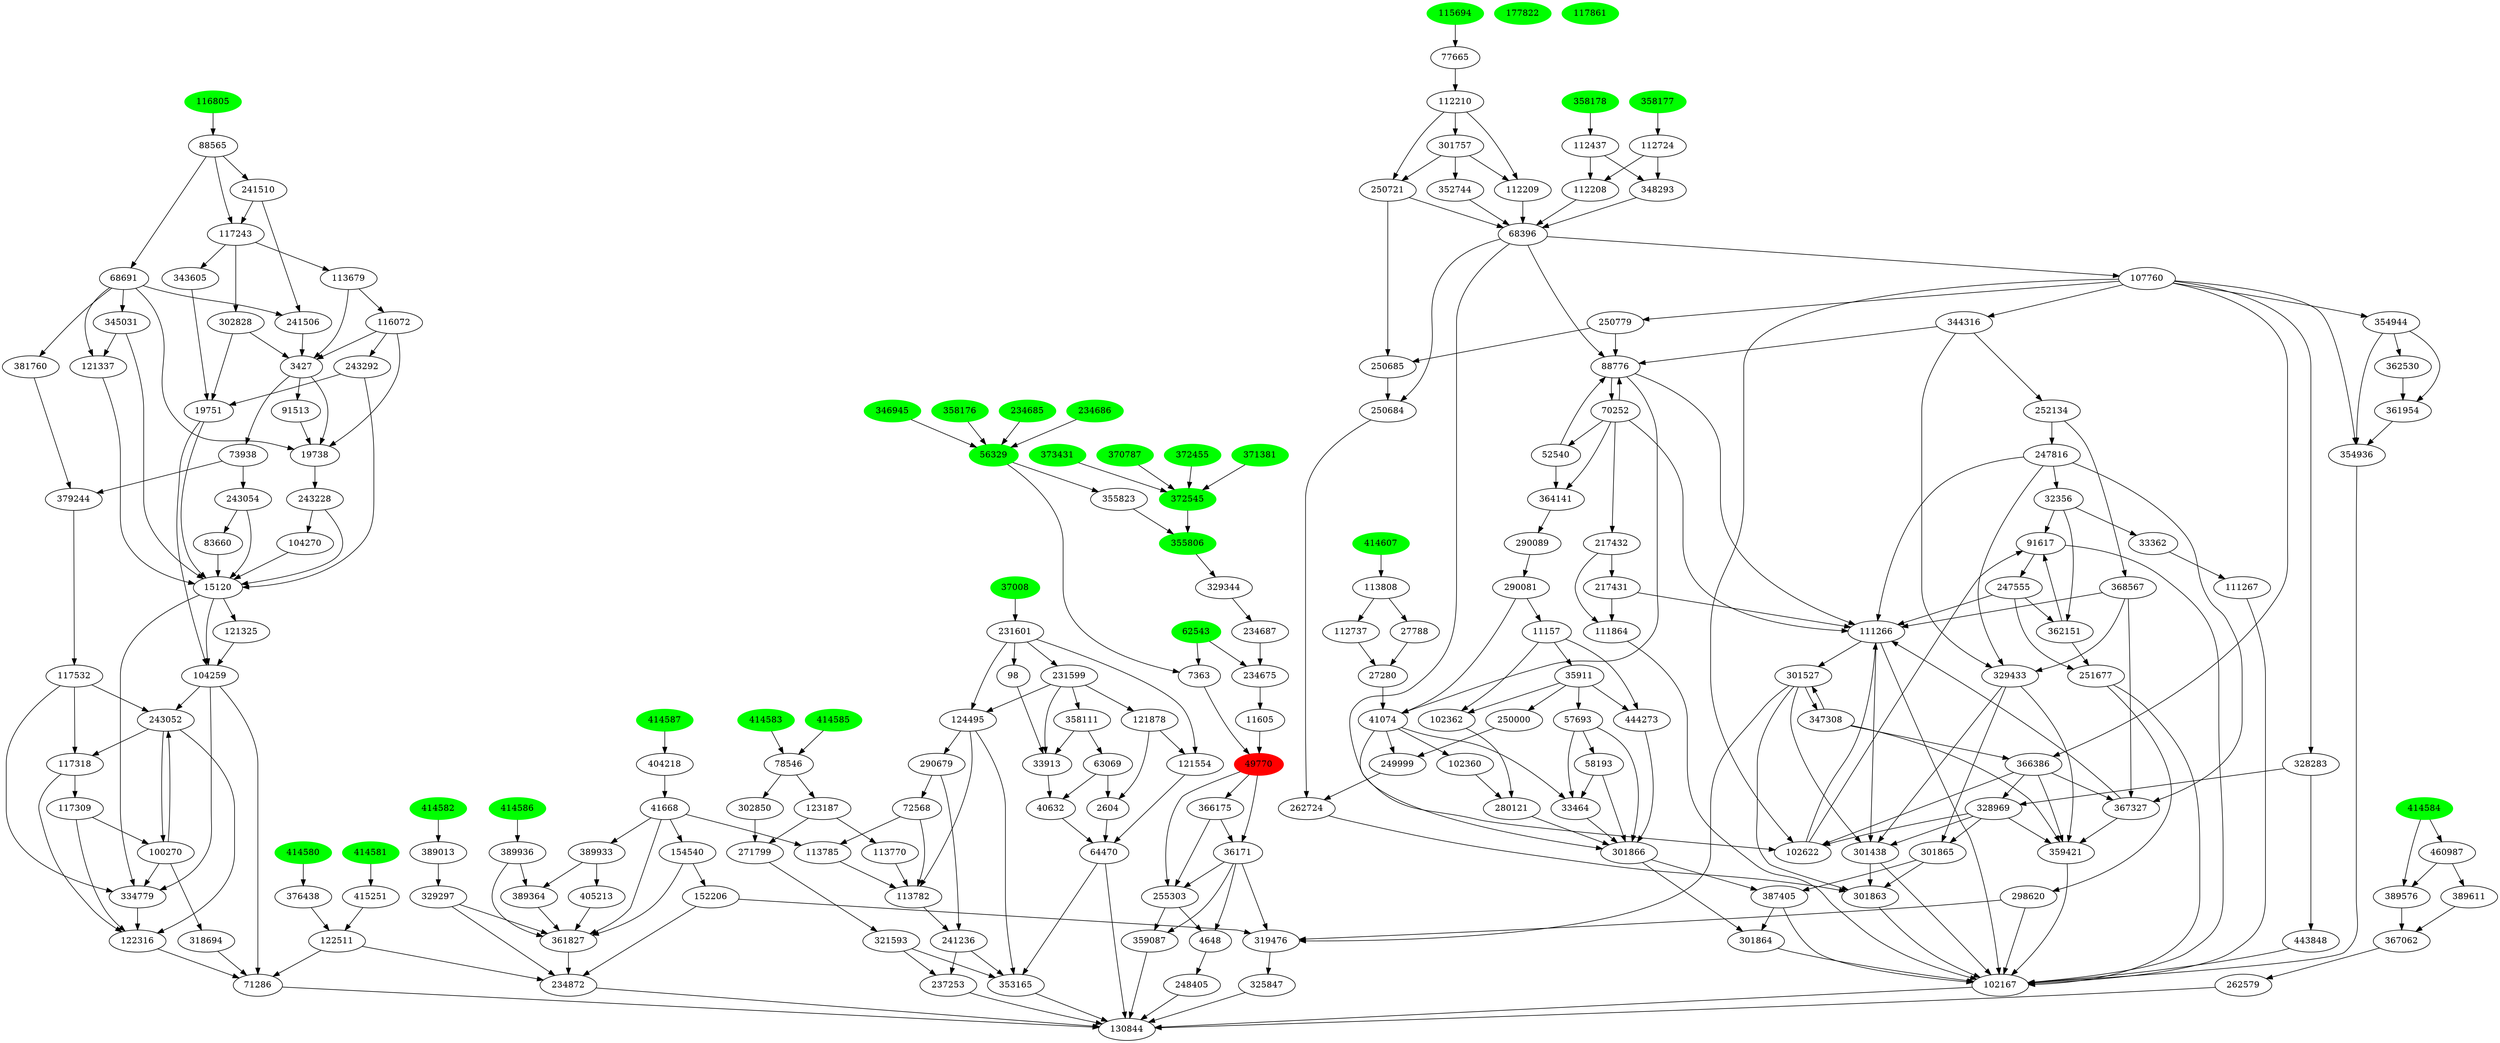 digraph G  {
    346945 [color=green, style=filled];
56329 [color=green, style=filled];
414607 [color=green, style=filled];
37008 [color=green, style=filled];
177822 [color=green, style=filled];
358176 [color=green, style=filled];
358177 [color=green, style=filled];
358178 [color=green, style=filled];
371381 [color=green, style=filled];
373431 [color=green, style=filled];
234685 [color=green, style=filled];
234686 [color=green, style=filled];
372545 [color=green, style=filled];
116805 [color=green, style=filled];
62543 [color=green, style=filled];
355806 [color=green, style=filled];
370787 [color=green, style=filled];
117861 [color=green, style=filled];
372455 [color=green, style=filled];
49770 [color=red, style=filled];
115694 [color=green, style=filled];
414580 [color=green, style=filled];
414581 [color=green, style=filled];
414582 [color=green, style=filled];
414583 [color=green, style=filled];
414584 [color=green, style=filled];
414585 [color=green, style=filled];
414586 [color=green, style=filled];
414587 [color=green, style=filled];
372545 -> 355806;
56329 -> 7363;
56329 -> 355823;
414607 -> 113808;
37008 -> 231601;
113808 -> 112737;
113808 -> 27788;
27788 -> 27280;
27280 -> 41074;
358176 -> 56329;
358177 -> 112724;
358178 -> 112437;
231601 -> 98;
231601 -> 124495;
231601 -> 121554;
231601 -> 231599;
231599 -> 33913;
231599 -> 358111;
231599 -> 121878;
231599 -> 124495;
121878 -> 121554;
121878 -> 2604;
2604 -> 64470;
112437 -> 112208;
112437 -> 348293;
348293 -> 68396;
68396 -> 88776;
68396 -> 107760;
68396 -> 250684;
68396 -> 102622;
102622 -> 91617;
102622 -> 111266;
111266 -> 301527;
111266 -> 301438;
111266 -> 102167;
102167 -> 130844;
414585 -> 78546;
371381 -> 372545;
373431 -> 372545;
250684 -> 262724;
234685 -> 56329;
234686 -> 56329;
346945 -> 56329;
7363 -> 49770;
262724 -> 301863;
301863 -> 102167;
116805 -> 88565;
414581 -> 415251;
415251 -> 122511;
122511 -> 234872;
122511 -> 71286;
414582 -> 389013;
389013 -> 329297;
414584 -> 389576;
414584 -> 460987;
88776 -> 111266;
88776 -> 70252;
88776 -> 41074;
460987 -> 389576;
460987 -> 389611;
91617 -> 247555;
91617 -> 102167;
247555 -> 111266;
247555 -> 251677;
247555 -> 362151;
251677 -> 298620;
251677 -> 102167;
362151 -> 91617;
362151 -> 251677;
389576 -> 367062;
367062 -> 262579;
262579 -> 130844;
62543 -> 234675;
62543 -> 7363;
234675 -> 11605;
124495 -> 353165;
124495 -> 113782;
124495 -> 290679;
353165 -> 130844;
113782 -> 241236;
33913 -> 40632;
40632 -> 64470;
414583 -> 78546;
112208 -> 68396;
329297 -> 234872;
329297 -> 361827;
121554 -> 64470;
78546 -> 302850;
78546 -> 123187;
302850 -> 271799;
123187 -> 113770;
123187 -> 271799;
271799 -> 321593;
321593 -> 237253;
321593 -> 353165;
237253 -> 130844;
361827 -> 234872;
241236 -> 237253;
241236 -> 353165;
112724 -> 112208;
112724 -> 348293;
11605 -> 49770;
64470 -> 130844;
64470 -> 353165;
301527 -> 319476;
301527 -> 347308;
301527 -> 301438;
301527 -> 301863;
347308 -> 366386;
347308 -> 359421;
347308 -> 301527;
366386 -> 328969;
366386 -> 359421;
366386 -> 102622;
366386 -> 367327;
328969 -> 102622;
328969 -> 301865;
328969 -> 359421;
328969 -> 301438;
49770 -> 366175;
49770 -> 36171;
49770 -> 255303;
301438 -> 102167;
301438 -> 301863;
301865 -> 387405;
301865 -> 301863;
414580 -> 376438;
366175 -> 36171;
366175 -> 255303;
367327 -> 111266;
367327 -> 359421;
376438 -> 122511;
255303 -> 4648;
255303 -> 359087;
4648 -> 248405;
359087 -> 130844;
36171 -> 4648;
36171 -> 359087;
36171 -> 319476;
36171 -> 255303;
387405 -> 301864;
387405 -> 102167;
301864 -> 102167;
248405 -> 130844;
355806 -> 329344;
329344 -> 234687;
234687 -> 234675;
358111 -> 33913;
358111 -> 63069;
63069 -> 40632;
63069 -> 2604;
112737 -> 27280;
98 -> 33913;
370787 -> 372545;
372455 -> 372545;
113770 -> 113782;
389611 -> 367062;
70252 -> 217432;
70252 -> 88776;
70252 -> 111266;
70252 -> 52540;
70252 -> 364141;
298620 -> 319476;
298620 -> 102167;
364141 -> 290089;
290089 -> 290081;
290081 -> 41074;
290081 -> 11157;
115694 -> 77665;
77665 -> 112210;
41074 -> 102360;
41074 -> 33464;
41074 -> 301866;
41074 -> 249999;
217432 -> 111864;
217432 -> 217431;
102360 -> 280121;
414587 -> 404218;
301866 -> 301864;
301866 -> 387405;
217431 -> 111864;
217431 -> 111266;
33464 -> 301866;
359421 -> 102167;
355823 -> 355806;
249999 -> 262724;
107760 -> 354944;
107760 -> 250779;
107760 -> 366386;
107760 -> 354936;
107760 -> 328283;
107760 -> 344316;
107760 -> 102622;
354944 -> 354936;
354944 -> 362530;
354944 -> 361954;
362530 -> 361954;
361954 -> 354936;
234872 -> 130844;
250779 -> 88776;
250779 -> 250685;
404218 -> 41668;
41668 -> 113785;
41668 -> 361827;
41668 -> 154540;
41668 -> 389933;
280121 -> 301866;
52540 -> 88776;
52540 -> 364141;
154540 -> 361827;
154540 -> 152206;
389933 -> 389364;
389933 -> 405213;
113785 -> 113782;
152206 -> 234872;
152206 -> 319476;
250685 -> 250684;
354936 -> 102167;
112210 -> 250721;
112210 -> 301757;
112210 -> 112209;
250721 -> 68396;
250721 -> 250685;
301757 -> 352744;
301757 -> 250721;
301757 -> 112209;
352744 -> 68396;
112209 -> 68396;
389364 -> 361827;
319476 -> 325847;
325847 -> 130844;
11157 -> 444273;
11157 -> 102362;
11157 -> 35911;
35911 -> 250000;
35911 -> 444273;
35911 -> 102362;
35911 -> 57693;
414586 -> 389936;
250000 -> 249999;
405213 -> 361827;
389936 -> 361827;
389936 -> 389364;
444273 -> 301866;
88565 -> 68691;
88565 -> 241510;
88565 -> 117243;
328283 -> 443848;
328283 -> 328969;
241510 -> 241506;
241510 -> 117243;
241506 -> 3427;
3427 -> 91513;
3427 -> 73938;
3427 -> 19738;
443848 -> 102167;
102362 -> 280121;
73938 -> 379244;
73938 -> 243054;
379244 -> 117532;
344316 -> 88776;
344316 -> 329433;
344316 -> 252134;
252134 -> 247816;
252134 -> 368567;
247816 -> 329433;
247816 -> 111266;
247816 -> 32356;
247816 -> 367327;
32356 -> 91617;
32356 -> 33362;
32356 -> 362151;
290679 -> 72568;
290679 -> 241236;
243054 -> 15120;
243054 -> 83660;
83660 -> 15120;
15120 -> 104259;
15120 -> 334779;
15120 -> 121325;
104259 -> 334779;
104259 -> 243052;
104259 -> 71286;
117243 -> 302828;
117243 -> 343605;
117243 -> 113679;
302828 -> 3427;
302828 -> 19751;
19751 -> 15120;
19751 -> 104259;
243052 -> 122316;
243052 -> 117318;
243052 -> 100270;
117318 -> 122316;
117318 -> 117309;
57693 -> 33464;
57693 -> 58193;
57693 -> 301866;
117309 -> 122316;
117309 -> 100270;
122316 -> 71286;
121325 -> 104259;
100270 -> 334779;
100270 -> 243052;
100270 -> 318694;
318694 -> 71286;
113679 -> 116072;
113679 -> 3427;
116072 -> 19738;
116072 -> 3427;
116072 -> 243292;
117532 -> 334779;
117532 -> 243052;
117532 -> 117318;
58193 -> 33464;
58193 -> 301866;
111864 -> 102167;
33362 -> 111267;
111267 -> 102167;
68691 -> 381760;
68691 -> 121337;
68691 -> 241506;
68691 -> 19738;
68691 -> 345031;
381760 -> 379244;
121337 -> 15120;
345031 -> 15120;
345031 -> 121337;
343605 -> 19751;
71286 -> 130844;
368567 -> 329433;
368567 -> 111266;
368567 -> 367327;
91513 -> 19738;
72568 -> 113785;
72568 -> 113782;
329433 -> 301865;
329433 -> 359421;
329433 -> 301438;
19738 -> 243228;
243292 -> 15120;
243292 -> 19751;
334779 -> 122316;
243228 -> 15120;
243228 -> 104270;
104270 -> 15120;
}
